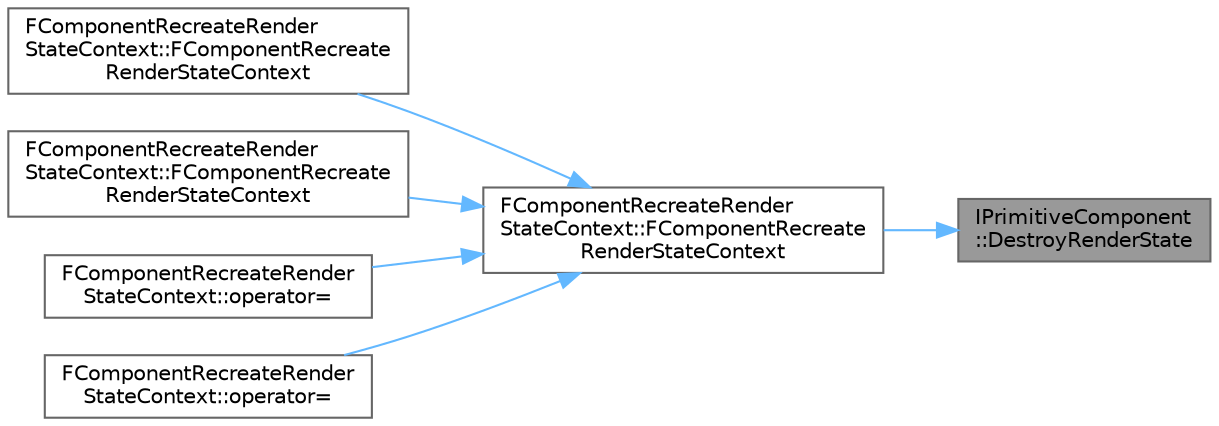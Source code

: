 digraph "IPrimitiveComponent::DestroyRenderState"
{
 // INTERACTIVE_SVG=YES
 // LATEX_PDF_SIZE
  bgcolor="transparent";
  edge [fontname=Helvetica,fontsize=10,labelfontname=Helvetica,labelfontsize=10];
  node [fontname=Helvetica,fontsize=10,shape=box,height=0.2,width=0.4];
  rankdir="RL";
  Node1 [id="Node000001",label="IPrimitiveComponent\l::DestroyRenderState",height=0.2,width=0.4,color="gray40", fillcolor="grey60", style="filled", fontcolor="black",tooltip=" "];
  Node1 -> Node2 [id="edge1_Node000001_Node000002",dir="back",color="steelblue1",style="solid",tooltip=" "];
  Node2 [id="Node000002",label="FComponentRecreateRender\lStateContext::FComponentRecreate\lRenderStateContext",height=0.2,width=0.4,color="grey40", fillcolor="white", style="filled",URL="$d6/d3d/classFComponentRecreateRenderStateContext.html#a4315493f2e81463bd730eab680696f3c",tooltip=" "];
  Node2 -> Node3 [id="edge2_Node000002_Node000003",dir="back",color="steelblue1",style="solid",tooltip=" "];
  Node3 [id="Node000003",label="FComponentRecreateRender\lStateContext::FComponentRecreate\lRenderStateContext",height=0.2,width=0.4,color="grey40", fillcolor="white", style="filled",URL="$d6/d3d/classFComponentRecreateRenderStateContext.html#aef19d9c4bde7d5b3280bb05c207d17c0",tooltip=" "];
  Node2 -> Node4 [id="edge3_Node000002_Node000004",dir="back",color="steelblue1",style="solid",tooltip=" "];
  Node4 [id="Node000004",label="FComponentRecreateRender\lStateContext::FComponentRecreate\lRenderStateContext",height=0.2,width=0.4,color="grey40", fillcolor="white", style="filled",URL="$d6/d3d/classFComponentRecreateRenderStateContext.html#a185cc7ac0207876d253ed5e6822df04f",tooltip=" "];
  Node2 -> Node5 [id="edge4_Node000002_Node000005",dir="back",color="steelblue1",style="solid",tooltip=" "];
  Node5 [id="Node000005",label="FComponentRecreateRender\lStateContext::operator=",height=0.2,width=0.4,color="grey40", fillcolor="white", style="filled",URL="$d6/d3d/classFComponentRecreateRenderStateContext.html#aa43d46883938a6ea4c22597ceb17fcee",tooltip=" "];
  Node2 -> Node6 [id="edge5_Node000002_Node000006",dir="back",color="steelblue1",style="solid",tooltip=" "];
  Node6 [id="Node000006",label="FComponentRecreateRender\lStateContext::operator=",height=0.2,width=0.4,color="grey40", fillcolor="white", style="filled",URL="$d6/d3d/classFComponentRecreateRenderStateContext.html#a379747fcba30aed98a9a0dbccdde315d",tooltip=" "];
}
